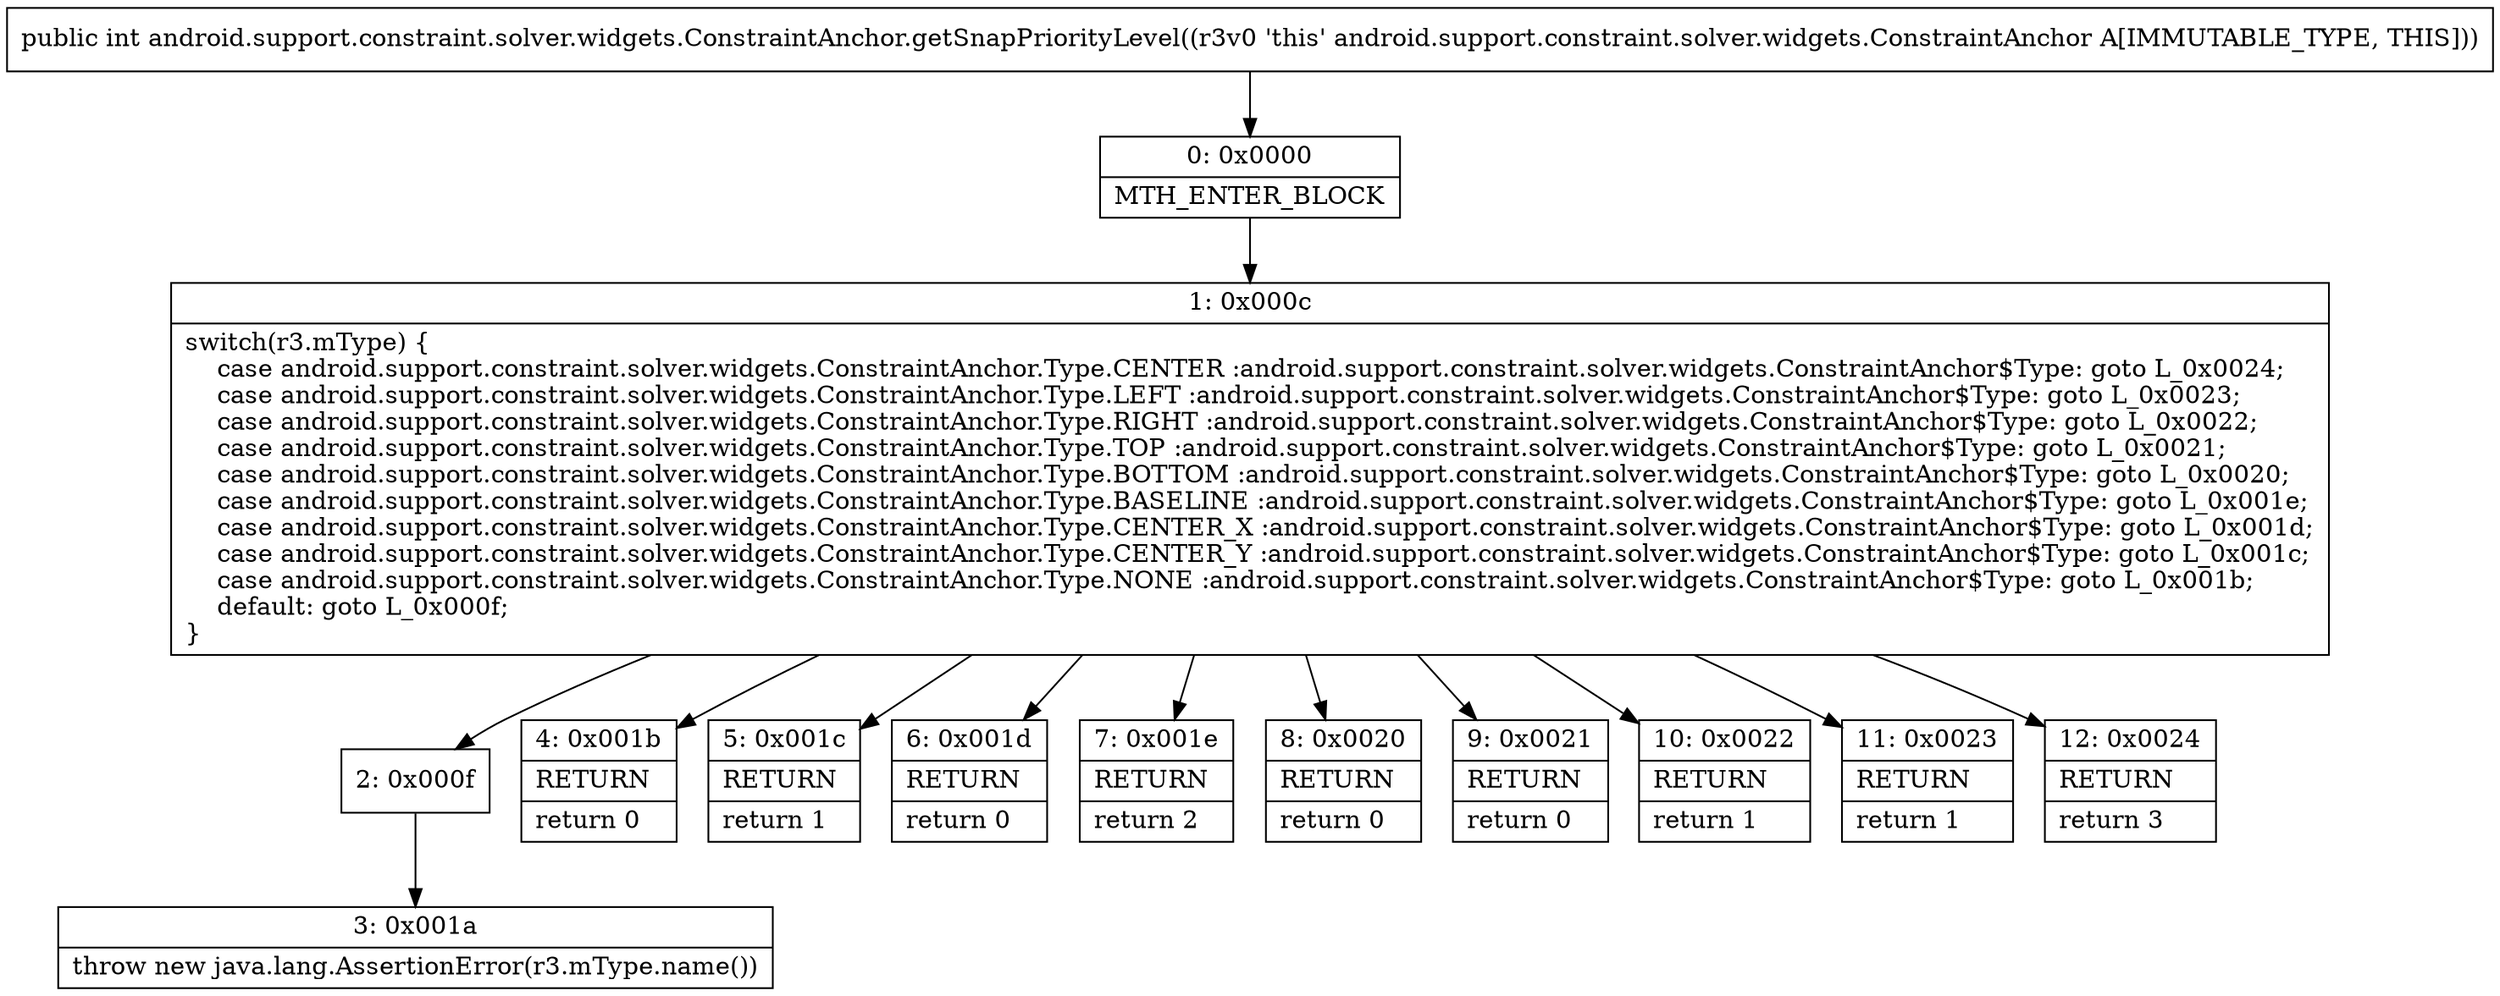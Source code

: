 digraph "CFG forandroid.support.constraint.solver.widgets.ConstraintAnchor.getSnapPriorityLevel()I" {
Node_0 [shape=record,label="{0\:\ 0x0000|MTH_ENTER_BLOCK\l}"];
Node_1 [shape=record,label="{1\:\ 0x000c|switch(r3.mType) \{\l    case android.support.constraint.solver.widgets.ConstraintAnchor.Type.CENTER :android.support.constraint.solver.widgets.ConstraintAnchor$Type: goto L_0x0024;\l    case android.support.constraint.solver.widgets.ConstraintAnchor.Type.LEFT :android.support.constraint.solver.widgets.ConstraintAnchor$Type: goto L_0x0023;\l    case android.support.constraint.solver.widgets.ConstraintAnchor.Type.RIGHT :android.support.constraint.solver.widgets.ConstraintAnchor$Type: goto L_0x0022;\l    case android.support.constraint.solver.widgets.ConstraintAnchor.Type.TOP :android.support.constraint.solver.widgets.ConstraintAnchor$Type: goto L_0x0021;\l    case android.support.constraint.solver.widgets.ConstraintAnchor.Type.BOTTOM :android.support.constraint.solver.widgets.ConstraintAnchor$Type: goto L_0x0020;\l    case android.support.constraint.solver.widgets.ConstraintAnchor.Type.BASELINE :android.support.constraint.solver.widgets.ConstraintAnchor$Type: goto L_0x001e;\l    case android.support.constraint.solver.widgets.ConstraintAnchor.Type.CENTER_X :android.support.constraint.solver.widgets.ConstraintAnchor$Type: goto L_0x001d;\l    case android.support.constraint.solver.widgets.ConstraintAnchor.Type.CENTER_Y :android.support.constraint.solver.widgets.ConstraintAnchor$Type: goto L_0x001c;\l    case android.support.constraint.solver.widgets.ConstraintAnchor.Type.NONE :android.support.constraint.solver.widgets.ConstraintAnchor$Type: goto L_0x001b;\l    default: goto L_0x000f;\l\}\l}"];
Node_2 [shape=record,label="{2\:\ 0x000f}"];
Node_3 [shape=record,label="{3\:\ 0x001a|throw new java.lang.AssertionError(r3.mType.name())\l}"];
Node_4 [shape=record,label="{4\:\ 0x001b|RETURN\l|return 0\l}"];
Node_5 [shape=record,label="{5\:\ 0x001c|RETURN\l|return 1\l}"];
Node_6 [shape=record,label="{6\:\ 0x001d|RETURN\l|return 0\l}"];
Node_7 [shape=record,label="{7\:\ 0x001e|RETURN\l|return 2\l}"];
Node_8 [shape=record,label="{8\:\ 0x0020|RETURN\l|return 0\l}"];
Node_9 [shape=record,label="{9\:\ 0x0021|RETURN\l|return 0\l}"];
Node_10 [shape=record,label="{10\:\ 0x0022|RETURN\l|return 1\l}"];
Node_11 [shape=record,label="{11\:\ 0x0023|RETURN\l|return 1\l}"];
Node_12 [shape=record,label="{12\:\ 0x0024|RETURN\l|return 3\l}"];
MethodNode[shape=record,label="{public int android.support.constraint.solver.widgets.ConstraintAnchor.getSnapPriorityLevel((r3v0 'this' android.support.constraint.solver.widgets.ConstraintAnchor A[IMMUTABLE_TYPE, THIS])) }"];
MethodNode -> Node_0;
Node_0 -> Node_1;
Node_1 -> Node_2;
Node_1 -> Node_4;
Node_1 -> Node_5;
Node_1 -> Node_6;
Node_1 -> Node_7;
Node_1 -> Node_8;
Node_1 -> Node_9;
Node_1 -> Node_10;
Node_1 -> Node_11;
Node_1 -> Node_12;
Node_2 -> Node_3;
}

